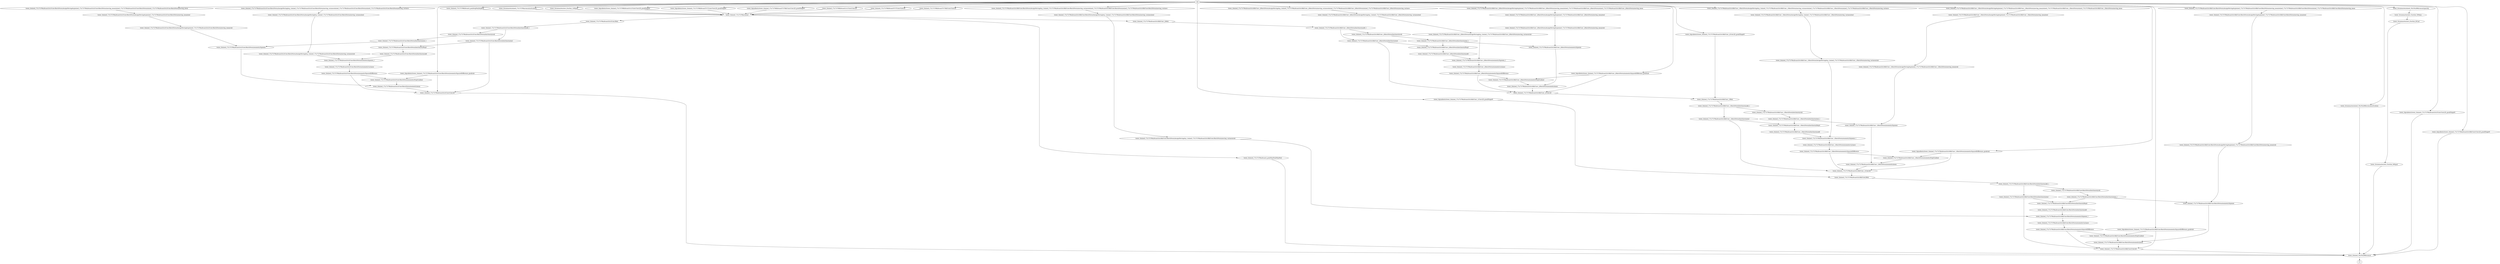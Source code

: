 digraph{
"tower_0/mixed_17x17x768a/branch3x3/Conv/Conv2D"->"tower_0/mixed_35x35x288b/concat"
"tower_0/mixed_17x17x768a/branch3x3/Conv/BatchNorm/moments/mean"->"tower_0/mixed_17x17x768a/branch3x3/Conv/Conv2D"
"tower_0/mixed_17x17x768a/branch3x3/Conv/BatchNorm/moments/StopGradient"->"tower_0/mixed_17x17x768a/branch3x3/Conv/BatchNorm/moments/mean"
"tower_0/mixed_17x17x768a/branch3x3/Conv/BatchNorm/moments/SquaredDifference"->"tower_0/mixed_17x17x768a/branch3x3/Conv/Conv2D"
"tower_0/mixed_17x17x768a/branch3x3/Conv/BatchNorm/moments/SquaredDifference"->"tower_0/mixed_17x17x768a/branch3x3/Conv/BatchNorm/moments/StopGradient"
"tower_0/mixed_17x17x768a/branch3x3/Conv/BatchNorm/moments/variance"->"tower_0/mixed_17x17x768a/branch3x3/Conv/BatchNorm/moments/SquaredDifference"
"tower_0/mixed_17x17x768a/branch3x3/Conv/BatchNorm/moments/Squeeze"->"tower_0/mixed_17x17x768a/branch3x3/Conv/BatchNorm/moments/mean"
"tower_0/mixed_17x17x768a/branch3x3/Conv/BatchNorm/moments/Squeeze_1"->"tower_0/mixed_17x17x768a/branch3x3/Conv/BatchNorm/moments/variance"
"tower_0/mixed_17x17x768a/branch3x3/Conv/BatchNorm/AssignMovingAvg/mixed_17x17x768a/branch3x3/Conv/BatchNorm/moving_mean/sub"->"tower_0/mixed_17x17x768a/branch3x3/Conv/BatchNorm/moments/Squeeze"
"tower_0/mixed_17x17x768a/branch3x3/Conv/BatchNorm/AssignMovingAvg/mixed_17x17x768a/branch3x3/Conv/BatchNorm/moving_mean/mul"->"tower_0/mixed_17x17x768a/branch3x3/Conv/BatchNorm/AssignMovingAvg/mixed_17x17x768a/branch3x3/Conv/BatchNorm/moving_mean/sub"
"tower_0/mixed_17x17x768a/branch3x3/Conv/BatchNorm/AssignMovingAvg/mixed_17x17x768a/branch3x3/Conv/BatchNorm/moving_mean/mixed_17x17x768a/branch3x3/Conv/BatchNorm/mixed_17x17x768a/branch3x3/Conv/BatchNorm/moving_mean"->"tower_0/mixed_17x17x768a/branch3x3/Conv/BatchNorm/AssignMovingAvg/mixed_17x17x768a/branch3x3/Conv/BatchNorm/moving_mean/mul"
"tower_0/mixed_17x17x768a/branch3x3/Conv/BatchNorm/AssignMovingAvg_1/mixed_17x17x768a/branch3x3/Conv/BatchNorm/moving_variance/sub"->"tower_0/mixed_17x17x768a/branch3x3/Conv/BatchNorm/moments/Squeeze_1"
"tower_0/mixed_17x17x768a/branch3x3/Conv/BatchNorm/AssignMovingAvg_1/mixed_17x17x768a/branch3x3/Conv/BatchNorm/moving_variance/mul"->"tower_0/mixed_17x17x768a/branch3x3/Conv/BatchNorm/AssignMovingAvg_1/mixed_17x17x768a/branch3x3/Conv/BatchNorm/moving_variance/sub"
"tower_0/mixed_17x17x768a/branch3x3/Conv/BatchNorm/AssignMovingAvg_1/mixed_17x17x768a/branch3x3/Conv/BatchNorm/moving_variance/mixed_17x17x768a/branch3x3/Conv/BatchNorm/mixed_17x17x768a/branch3x3/Conv/BatchNorm/moving_variance"->"tower_0/mixed_17x17x768a/branch3x3/Conv/BatchNorm/AssignMovingAvg_1/mixed_17x17x768a/branch3x3/Conv/BatchNorm/moving_variance/mul"
"tower_0/mixed_17x17x768a/branch3x3/Conv/BatchNorm/batchnorm/add"->"tower_0/mixed_17x17x768a/branch3x3/Conv/BatchNorm/moments/Squeeze_1"
"tower_0/mixed_17x17x768a/branch3x3/Conv/BatchNorm/batchnorm/Rsqrt"->"tower_0/mixed_17x17x768a/branch3x3/Conv/BatchNorm/batchnorm/add"
"tower_0/mixed_17x17x768a/branch3x3/Conv/BatchNorm/batchnorm/mul"->"tower_0/mixed_17x17x768a/branch3x3/Conv/Conv2D"
"tower_0/mixed_17x17x768a/branch3x3/Conv/BatchNorm/batchnorm/mul"->"tower_0/mixed_17x17x768a/branch3x3/Conv/BatchNorm/batchnorm/Rsqrt"
"tower_0/mixed_17x17x768a/branch3x3/Conv/BatchNorm/batchnorm/mul_1"->"tower_0/mixed_17x17x768a/branch3x3/Conv/BatchNorm/moments/Squeeze"
"tower_0/mixed_17x17x768a/branch3x3/Conv/BatchNorm/batchnorm/mul_1"->"tower_0/mixed_17x17x768a/branch3x3/Conv/BatchNorm/batchnorm/Rsqrt"
"tower_0/mixed_17x17x768a/branch3x3/Conv/BatchNorm/batchnorm/sub"->"tower_0/mixed_17x17x768a/branch3x3/Conv/BatchNorm/batchnorm/mul_1"
"tower_0/mixed_17x17x768a/branch3x3/Conv/BatchNorm/batchnorm/add_1"->"tower_0/mixed_17x17x768a/branch3x3/Conv/BatchNorm/batchnorm/mul"
"tower_0/mixed_17x17x768a/branch3x3/Conv/BatchNorm/batchnorm/add_1"->"tower_0/mixed_17x17x768a/branch3x3/Conv/BatchNorm/batchnorm/sub"
"tower_0/mixed_17x17x768a/branch3x3/Conv/Relu"->"tower_0/mixed_17x17x768a/branch3x3/Conv/BatchNorm/batchnorm/add_1"
"tower_0/mixed_17x17x768a/branch3x3dbl/Conv/Conv2D"->"tower_0/mixed_35x35x288b/concat"
"tower_0/mixed_17x17x768a/branch3x3dbl/Conv/BatchNorm/moments/mean"->"tower_0/mixed_17x17x768a/branch3x3dbl/Conv/Conv2D"
"tower_0/mixed_17x17x768a/branch3x3dbl/Conv/BatchNorm/moments/StopGradient"->"tower_0/mixed_17x17x768a/branch3x3dbl/Conv/BatchNorm/moments/mean"
"tower_0/mixed_17x17x768a/branch3x3dbl/Conv/BatchNorm/moments/SquaredDifference"->"tower_0/mixed_17x17x768a/branch3x3dbl/Conv/Conv2D"
"tower_0/mixed_17x17x768a/branch3x3dbl/Conv/BatchNorm/moments/SquaredDifference"->"tower_0/mixed_17x17x768a/branch3x3dbl/Conv/BatchNorm/moments/StopGradient"
"tower_0/mixed_17x17x768a/branch3x3dbl/Conv/BatchNorm/moments/variance"->"tower_0/mixed_17x17x768a/branch3x3dbl/Conv/BatchNorm/moments/SquaredDifference"
"tower_0/mixed_17x17x768a/branch3x3dbl/Conv/BatchNorm/moments/Squeeze"->"tower_0/mixed_17x17x768a/branch3x3dbl/Conv/BatchNorm/moments/mean"
"tower_0/mixed_17x17x768a/branch3x3dbl/Conv/BatchNorm/moments/Squeeze_1"->"tower_0/mixed_17x17x768a/branch3x3dbl/Conv/BatchNorm/moments/variance"
"tower_0/mixed_17x17x768a/branch3x3dbl/Conv/BatchNorm/AssignMovingAvg/mixed_17x17x768a/branch3x3dbl/Conv/BatchNorm/moving_mean/sub"->"tower_0/mixed_17x17x768a/branch3x3dbl/Conv/BatchNorm/moments/Squeeze"
"tower_0/mixed_17x17x768a/branch3x3dbl/Conv/BatchNorm/AssignMovingAvg/mixed_17x17x768a/branch3x3dbl/Conv/BatchNorm/moving_mean/mul"->"tower_0/mixed_17x17x768a/branch3x3dbl/Conv/BatchNorm/AssignMovingAvg/mixed_17x17x768a/branch3x3dbl/Conv/BatchNorm/moving_mean/sub"
"tower_0/mixed_17x17x768a/branch3x3dbl/Conv/BatchNorm/AssignMovingAvg/mixed_17x17x768a/branch3x3dbl/Conv/BatchNorm/moving_mean/mixed_17x17x768a/branch3x3dbl/Conv/BatchNorm/mixed_17x17x768a/branch3x3dbl/Conv/BatchNorm/moving_mean"->"tower_0/mixed_17x17x768a/branch3x3dbl/Conv/BatchNorm/AssignMovingAvg/mixed_17x17x768a/branch3x3dbl/Conv/BatchNorm/moving_mean/mul"
"tower_0/mixed_17x17x768a/branch3x3dbl/Conv/BatchNorm/AssignMovingAvg_1/mixed_17x17x768a/branch3x3dbl/Conv/BatchNorm/moving_variance/sub"->"tower_0/mixed_17x17x768a/branch3x3dbl/Conv/BatchNorm/moments/Squeeze_1"
"tower_0/mixed_17x17x768a/branch3x3dbl/Conv/BatchNorm/AssignMovingAvg_1/mixed_17x17x768a/branch3x3dbl/Conv/BatchNorm/moving_variance/mul"->"tower_0/mixed_17x17x768a/branch3x3dbl/Conv/BatchNorm/AssignMovingAvg_1/mixed_17x17x768a/branch3x3dbl/Conv/BatchNorm/moving_variance/sub"
"tower_0/mixed_17x17x768a/branch3x3dbl/Conv/BatchNorm/AssignMovingAvg_1/mixed_17x17x768a/branch3x3dbl/Conv/BatchNorm/moving_variance/mixed_17x17x768a/branch3x3dbl/Conv/BatchNorm/mixed_17x17x768a/branch3x3dbl/Conv/BatchNorm/moving_variance"->"tower_0/mixed_17x17x768a/branch3x3dbl/Conv/BatchNorm/AssignMovingAvg_1/mixed_17x17x768a/branch3x3dbl/Conv/BatchNorm/moving_variance/mul"
"tower_0/mixed_17x17x768a/branch3x3dbl/Conv/BatchNorm/batchnorm/add"->"tower_0/mixed_17x17x768a/branch3x3dbl/Conv/BatchNorm/moments/Squeeze_1"
"tower_0/mixed_17x17x768a/branch3x3dbl/Conv/BatchNorm/batchnorm/Rsqrt"->"tower_0/mixed_17x17x768a/branch3x3dbl/Conv/BatchNorm/batchnorm/add"
"tower_0/mixed_17x17x768a/branch3x3dbl/Conv/BatchNorm/batchnorm/mul"->"tower_0/mixed_17x17x768a/branch3x3dbl/Conv/Conv2D"
"tower_0/mixed_17x17x768a/branch3x3dbl/Conv/BatchNorm/batchnorm/mul"->"tower_0/mixed_17x17x768a/branch3x3dbl/Conv/BatchNorm/batchnorm/Rsqrt"
"tower_0/mixed_17x17x768a/branch3x3dbl/Conv/BatchNorm/batchnorm/mul_1"->"tower_0/mixed_17x17x768a/branch3x3dbl/Conv/BatchNorm/moments/Squeeze"
"tower_0/mixed_17x17x768a/branch3x3dbl/Conv/BatchNorm/batchnorm/mul_1"->"tower_0/mixed_17x17x768a/branch3x3dbl/Conv/BatchNorm/batchnorm/Rsqrt"
"tower_0/mixed_17x17x768a/branch3x3dbl/Conv/BatchNorm/batchnorm/sub"->"tower_0/mixed_17x17x768a/branch3x3dbl/Conv/BatchNorm/batchnorm/mul_1"
"tower_0/mixed_17x17x768a/branch3x3dbl/Conv/BatchNorm/batchnorm/add_1"->"tower_0/mixed_17x17x768a/branch3x3dbl/Conv/BatchNorm/batchnorm/mul"
"tower_0/mixed_17x17x768a/branch3x3dbl/Conv/BatchNorm/batchnorm/add_1"->"tower_0/mixed_17x17x768a/branch3x3dbl/Conv/BatchNorm/batchnorm/sub"
"tower_0/mixed_17x17x768a/branch3x3dbl/Conv/Relu"->"tower_0/mixed_17x17x768a/branch3x3dbl/Conv/BatchNorm/batchnorm/add_1"
"tower_0/mixed_17x17x768a/branch3x3dbl/Conv_1/Conv2D"->"tower_0/mixed_17x17x768a/branch3x3dbl/Conv/Relu"
"tower_0/mixed_17x17x768a/branch3x3dbl/Conv_1/BatchNorm/moments/mean"->"tower_0/mixed_17x17x768a/branch3x3dbl/Conv_1/Conv2D"
"tower_0/mixed_17x17x768a/branch3x3dbl/Conv_1/BatchNorm/moments/StopGradient"->"tower_0/mixed_17x17x768a/branch3x3dbl/Conv_1/BatchNorm/moments/mean"
"tower_0/mixed_17x17x768a/branch3x3dbl/Conv_1/BatchNorm/moments/SquaredDifference"->"tower_0/mixed_17x17x768a/branch3x3dbl/Conv_1/Conv2D"
"tower_0/mixed_17x17x768a/branch3x3dbl/Conv_1/BatchNorm/moments/SquaredDifference"->"tower_0/mixed_17x17x768a/branch3x3dbl/Conv_1/BatchNorm/moments/StopGradient"
"tower_0/mixed_17x17x768a/branch3x3dbl/Conv_1/BatchNorm/moments/variance"->"tower_0/mixed_17x17x768a/branch3x3dbl/Conv_1/BatchNorm/moments/SquaredDifference"
"tower_0/mixed_17x17x768a/branch3x3dbl/Conv_1/BatchNorm/moments/Squeeze"->"tower_0/mixed_17x17x768a/branch3x3dbl/Conv_1/BatchNorm/moments/mean"
"tower_0/mixed_17x17x768a/branch3x3dbl/Conv_1/BatchNorm/moments/Squeeze_1"->"tower_0/mixed_17x17x768a/branch3x3dbl/Conv_1/BatchNorm/moments/variance"
"tower_0/mixed_17x17x768a/branch3x3dbl/Conv_1/BatchNorm/AssignMovingAvg/mixed_17x17x768a/branch3x3dbl/Conv_1/BatchNorm/moving_mean/sub"->"tower_0/mixed_17x17x768a/branch3x3dbl/Conv_1/BatchNorm/moments/Squeeze"
"tower_0/mixed_17x17x768a/branch3x3dbl/Conv_1/BatchNorm/AssignMovingAvg/mixed_17x17x768a/branch3x3dbl/Conv_1/BatchNorm/moving_mean/mul"->"tower_0/mixed_17x17x768a/branch3x3dbl/Conv_1/BatchNorm/AssignMovingAvg/mixed_17x17x768a/branch3x3dbl/Conv_1/BatchNorm/moving_mean/sub"
"tower_0/mixed_17x17x768a/branch3x3dbl/Conv_1/BatchNorm/AssignMovingAvg/mixed_17x17x768a/branch3x3dbl/Conv_1/BatchNorm/moving_mean/mixed_17x17x768a/branch3x3dbl/Conv_1/BatchNorm/mixed_17x17x768a/branch3x3dbl/Conv_1/BatchNorm/moving_mean"->"tower_0/mixed_17x17x768a/branch3x3dbl/Conv_1/BatchNorm/AssignMovingAvg/mixed_17x17x768a/branch3x3dbl/Conv_1/BatchNorm/moving_mean/mul"
"tower_0/mixed_17x17x768a/branch3x3dbl/Conv_1/BatchNorm/AssignMovingAvg_1/mixed_17x17x768a/branch3x3dbl/Conv_1/BatchNorm/moving_variance/sub"->"tower_0/mixed_17x17x768a/branch3x3dbl/Conv_1/BatchNorm/moments/Squeeze_1"
"tower_0/mixed_17x17x768a/branch3x3dbl/Conv_1/BatchNorm/AssignMovingAvg_1/mixed_17x17x768a/branch3x3dbl/Conv_1/BatchNorm/moving_variance/mul"->"tower_0/mixed_17x17x768a/branch3x3dbl/Conv_1/BatchNorm/AssignMovingAvg_1/mixed_17x17x768a/branch3x3dbl/Conv_1/BatchNorm/moving_variance/sub"
"tower_0/mixed_17x17x768a/branch3x3dbl/Conv_1/BatchNorm/AssignMovingAvg_1/mixed_17x17x768a/branch3x3dbl/Conv_1/BatchNorm/moving_variance/mixed_17x17x768a/branch3x3dbl/Conv_1/BatchNorm/mixed_17x17x768a/branch3x3dbl/Conv_1/BatchNorm/moving_variance"->"tower_0/mixed_17x17x768a/branch3x3dbl/Conv_1/BatchNorm/AssignMovingAvg_1/mixed_17x17x768a/branch3x3dbl/Conv_1/BatchNorm/moving_variance/mul"
"tower_0/mixed_17x17x768a/branch3x3dbl/Conv_1/BatchNorm/batchnorm/add"->"tower_0/mixed_17x17x768a/branch3x3dbl/Conv_1/BatchNorm/moments/Squeeze_1"
"tower_0/mixed_17x17x768a/branch3x3dbl/Conv_1/BatchNorm/batchnorm/Rsqrt"->"tower_0/mixed_17x17x768a/branch3x3dbl/Conv_1/BatchNorm/batchnorm/add"
"tower_0/mixed_17x17x768a/branch3x3dbl/Conv_1/BatchNorm/batchnorm/mul"->"tower_0/mixed_17x17x768a/branch3x3dbl/Conv_1/Conv2D"
"tower_0/mixed_17x17x768a/branch3x3dbl/Conv_1/BatchNorm/batchnorm/mul"->"tower_0/mixed_17x17x768a/branch3x3dbl/Conv_1/BatchNorm/batchnorm/Rsqrt"
"tower_0/mixed_17x17x768a/branch3x3dbl/Conv_1/BatchNorm/batchnorm/mul_1"->"tower_0/mixed_17x17x768a/branch3x3dbl/Conv_1/BatchNorm/moments/Squeeze"
"tower_0/mixed_17x17x768a/branch3x3dbl/Conv_1/BatchNorm/batchnorm/mul_1"->"tower_0/mixed_17x17x768a/branch3x3dbl/Conv_1/BatchNorm/batchnorm/Rsqrt"
"tower_0/mixed_17x17x768a/branch3x3dbl/Conv_1/BatchNorm/batchnorm/sub"->"tower_0/mixed_17x17x768a/branch3x3dbl/Conv_1/BatchNorm/batchnorm/mul_1"
"tower_0/mixed_17x17x768a/branch3x3dbl/Conv_1/BatchNorm/batchnorm/add_1"->"tower_0/mixed_17x17x768a/branch3x3dbl/Conv_1/BatchNorm/batchnorm/mul"
"tower_0/mixed_17x17x768a/branch3x3dbl/Conv_1/BatchNorm/batchnorm/add_1"->"tower_0/mixed_17x17x768a/branch3x3dbl/Conv_1/BatchNorm/batchnorm/sub"
"tower_0/mixed_17x17x768a/branch3x3dbl/Conv_1/Relu"->"tower_0/mixed_17x17x768a/branch3x3dbl/Conv_1/BatchNorm/batchnorm/add_1"
"tower_0/mixed_17x17x768a/branch3x3dbl/Conv_2/Conv2D"->"tower_0/mixed_17x17x768a/branch3x3dbl/Conv_1/Relu"
"tower_0/mixed_17x17x768a/branch3x3dbl/Conv_2/BatchNorm/moments/mean"->"tower_0/mixed_17x17x768a/branch3x3dbl/Conv_2/Conv2D"
"tower_0/mixed_17x17x768a/branch3x3dbl/Conv_2/BatchNorm/moments/StopGradient"->"tower_0/mixed_17x17x768a/branch3x3dbl/Conv_2/BatchNorm/moments/mean"
"tower_0/mixed_17x17x768a/branch3x3dbl/Conv_2/BatchNorm/moments/SquaredDifference"->"tower_0/mixed_17x17x768a/branch3x3dbl/Conv_2/Conv2D"
"tower_0/mixed_17x17x768a/branch3x3dbl/Conv_2/BatchNorm/moments/SquaredDifference"->"tower_0/mixed_17x17x768a/branch3x3dbl/Conv_2/BatchNorm/moments/StopGradient"
"tower_0/mixed_17x17x768a/branch3x3dbl/Conv_2/BatchNorm/moments/variance"->"tower_0/mixed_17x17x768a/branch3x3dbl/Conv_2/BatchNorm/moments/SquaredDifference"
"tower_0/mixed_17x17x768a/branch3x3dbl/Conv_2/BatchNorm/moments/Squeeze"->"tower_0/mixed_17x17x768a/branch3x3dbl/Conv_2/BatchNorm/moments/mean"
"tower_0/mixed_17x17x768a/branch3x3dbl/Conv_2/BatchNorm/moments/Squeeze_1"->"tower_0/mixed_17x17x768a/branch3x3dbl/Conv_2/BatchNorm/moments/variance"
"tower_0/mixed_17x17x768a/branch3x3dbl/Conv_2/BatchNorm/AssignMovingAvg/mixed_17x17x768a/branch3x3dbl/Conv_2/BatchNorm/moving_mean/sub"->"tower_0/mixed_17x17x768a/branch3x3dbl/Conv_2/BatchNorm/moments/Squeeze"
"tower_0/mixed_17x17x768a/branch3x3dbl/Conv_2/BatchNorm/AssignMovingAvg/mixed_17x17x768a/branch3x3dbl/Conv_2/BatchNorm/moving_mean/mul"->"tower_0/mixed_17x17x768a/branch3x3dbl/Conv_2/BatchNorm/AssignMovingAvg/mixed_17x17x768a/branch3x3dbl/Conv_2/BatchNorm/moving_mean/sub"
"tower_0/mixed_17x17x768a/branch3x3dbl/Conv_2/BatchNorm/AssignMovingAvg/mixed_17x17x768a/branch3x3dbl/Conv_2/BatchNorm/moving_mean/mixed_17x17x768a/branch3x3dbl/Conv_2/BatchNorm/mixed_17x17x768a/branch3x3dbl/Conv_2/BatchNorm/moving_mean"->"tower_0/mixed_17x17x768a/branch3x3dbl/Conv_2/BatchNorm/AssignMovingAvg/mixed_17x17x768a/branch3x3dbl/Conv_2/BatchNorm/moving_mean/mul"
"tower_0/mixed_17x17x768a/branch3x3dbl/Conv_2/BatchNorm/AssignMovingAvg_1/mixed_17x17x768a/branch3x3dbl/Conv_2/BatchNorm/moving_variance/sub"->"tower_0/mixed_17x17x768a/branch3x3dbl/Conv_2/BatchNorm/moments/Squeeze_1"
"tower_0/mixed_17x17x768a/branch3x3dbl/Conv_2/BatchNorm/AssignMovingAvg_1/mixed_17x17x768a/branch3x3dbl/Conv_2/BatchNorm/moving_variance/mul"->"tower_0/mixed_17x17x768a/branch3x3dbl/Conv_2/BatchNorm/AssignMovingAvg_1/mixed_17x17x768a/branch3x3dbl/Conv_2/BatchNorm/moving_variance/sub"
"tower_0/mixed_17x17x768a/branch3x3dbl/Conv_2/BatchNorm/AssignMovingAvg_1/mixed_17x17x768a/branch3x3dbl/Conv_2/BatchNorm/moving_variance/mixed_17x17x768a/branch3x3dbl/Conv_2/BatchNorm/mixed_17x17x768a/branch3x3dbl/Conv_2/BatchNorm/moving_variance"->"tower_0/mixed_17x17x768a/branch3x3dbl/Conv_2/BatchNorm/AssignMovingAvg_1/mixed_17x17x768a/branch3x3dbl/Conv_2/BatchNorm/moving_variance/mul"
"tower_0/mixed_17x17x768a/branch3x3dbl/Conv_2/BatchNorm/batchnorm/add"->"tower_0/mixed_17x17x768a/branch3x3dbl/Conv_2/BatchNorm/moments/Squeeze_1"
"tower_0/mixed_17x17x768a/branch3x3dbl/Conv_2/BatchNorm/batchnorm/Rsqrt"->"tower_0/mixed_17x17x768a/branch3x3dbl/Conv_2/BatchNorm/batchnorm/add"
"tower_0/mixed_17x17x768a/branch3x3dbl/Conv_2/BatchNorm/batchnorm/mul"->"tower_0/mixed_17x17x768a/branch3x3dbl/Conv_2/Conv2D"
"tower_0/mixed_17x17x768a/branch3x3dbl/Conv_2/BatchNorm/batchnorm/mul"->"tower_0/mixed_17x17x768a/branch3x3dbl/Conv_2/BatchNorm/batchnorm/Rsqrt"
"tower_0/mixed_17x17x768a/branch3x3dbl/Conv_2/BatchNorm/batchnorm/mul_1"->"tower_0/mixed_17x17x768a/branch3x3dbl/Conv_2/BatchNorm/moments/Squeeze"
"tower_0/mixed_17x17x768a/branch3x3dbl/Conv_2/BatchNorm/batchnorm/mul_1"->"tower_0/mixed_17x17x768a/branch3x3dbl/Conv_2/BatchNorm/batchnorm/Rsqrt"
"tower_0/mixed_17x17x768a/branch3x3dbl/Conv_2/BatchNorm/batchnorm/sub"->"tower_0/mixed_17x17x768a/branch3x3dbl/Conv_2/BatchNorm/batchnorm/mul_1"
"tower_0/mixed_17x17x768a/branch3x3dbl/Conv_2/BatchNorm/batchnorm/add_1"->"tower_0/mixed_17x17x768a/branch3x3dbl/Conv_2/BatchNorm/batchnorm/mul"
"tower_0/mixed_17x17x768a/branch3x3dbl/Conv_2/BatchNorm/batchnorm/add_1"->"tower_0/mixed_17x17x768a/branch3x3dbl/Conv_2/BatchNorm/batchnorm/sub"
"tower_0/mixed_17x17x768a/branch3x3dbl/Conv_2/Relu"->"tower_0/mixed_17x17x768a/branch3x3dbl/Conv_2/BatchNorm/batchnorm/add_1"
"tower_0/mixed_17x17x768a/branch_pool/MaxPool/MaxPool"->"tower_0/mixed_35x35x288b/concat"
"tower_0/mixed_17x17x768a/concat"->"tower_0/mixed_17x17x768a/branch3x3/Conv/Relu"
"tower_0/mixed_17x17x768a/concat"->"tower_0/mixed_17x17x768a/branch3x3dbl/Conv_2/Relu"
"tower_0/mixed_17x17x768a/concat"->"tower_0/mixed_17x17x768a/branch_pool/MaxPool/MaxPool"
"tower_0/mixed_17x17x768b/branch1x1/Conv/Conv2D"->"tower_0/mixed_17x17x768a/concat"
"tower_0/mixed_17x17x768b/branch7x7/Conv/Conv2D"->"tower_0/mixed_17x17x768a/concat"
"tower_0/mixed_17x17x768b/branch7x7dbl/Conv/Conv2D"->"tower_0/mixed_17x17x768a/concat"
"tower_0/mixed_17x17x768b/branch_pool/AvgPool/AvgPool"->"tower_0/mixed_17x17x768a/concat"
"tower_0/summaries/mixed_35x35x288b/concat/activations"->"tower_0/mixed_35x35x288b/concat"
"tower_0/summaries/zero_fraction_9/Equal"->"tower_0/mixed_35x35x288b/concat"
"tower_0/summaries/zero_fraction_9/Cast"->"tower_0/summaries/zero_fraction_9/Equal"
"tower_0/summaries/zero_fraction_9/Mean"->"tower_0/summaries/zero_fraction_9/Cast"
"tower_0/summaries/mixed_35x35x288b/concat/sparsity"->"tower_0/summaries/zero_fraction_9/Mean"
"tower_0/summaries/mixed_17x17x768a/concat/activations"->"tower_0/mixed_17x17x768a/concat"
"tower_0/summaries/zero_fraction_10/Equal"->"tower_0/mixed_17x17x768a/concat"
"tower_0/gradients/tower_0/mixed_17x17x768b/branch1x1/Conv/Conv2D_grad/ShapeN"->"tower_0/mixed_17x17x768a/concat"
"tower_0/gradients/tower_0/mixed_17x17x768b/branch7x7/Conv/Conv2D_grad/ShapeN"->"tower_0/mixed_17x17x768a/concat"
"tower_0/gradients/tower_0/mixed_17x17x768b/branch7x7dbl/Conv/Conv2D_grad/ShapeN"->"tower_0/mixed_17x17x768a/concat"
"tower_0/gradients/tower_0/mixed_17x17x768a/branch3x3/Conv/BatchNorm/moments/SquaredDifference_grad/sub"->"tower_0/mixed_17x17x768a/branch3x3/Conv/Conv2D"
"tower_0/gradients/tower_0/mixed_17x17x768a/branch3x3/Conv/BatchNorm/moments/SquaredDifference_grad/sub"->"tower_0/mixed_17x17x768a/branch3x3/Conv/BatchNorm/moments/StopGradient"
"tower_0/gradients/tower_0/mixed_17x17x768a/branch3x3dbl/Conv_2/BatchNorm/moments/SquaredDifference_grad/sub"->"tower_0/mixed_17x17x768a/branch3x3dbl/Conv_2/Conv2D"
"tower_0/gradients/tower_0/mixed_17x17x768a/branch3x3dbl/Conv_2/BatchNorm/moments/SquaredDifference_grad/sub"->"tower_0/mixed_17x17x768a/branch3x3dbl/Conv_2/BatchNorm/moments/StopGradient"
"tower_0/gradients/tower_0/mixed_17x17x768a/branch3x3/Conv/Conv2D_grad/ShapeN"->"tower_0/mixed_35x35x288b/concat"
"tower_0/gradients/tower_0/mixed_17x17x768a/branch3x3dbl/Conv_2/Conv2D_grad/ShapeN"->"tower_0/mixed_17x17x768a/branch3x3dbl/Conv_1/Relu"
"tower_0/gradients/tower_0/mixed_17x17x768a/branch3x3dbl/Conv_1/BatchNorm/moments/SquaredDifference_grad/sub"->"tower_0/mixed_17x17x768a/branch3x3dbl/Conv_1/Conv2D"
"tower_0/gradients/tower_0/mixed_17x17x768a/branch3x3dbl/Conv_1/BatchNorm/moments/SquaredDifference_grad/sub"->"tower_0/mixed_17x17x768a/branch3x3dbl/Conv_1/BatchNorm/moments/StopGradient"
"tower_0/gradients/tower_0/mixed_17x17x768a/branch3x3dbl/Conv_1/Conv2D_grad/ShapeN"->"tower_0/mixed_17x17x768a/branch3x3dbl/Conv/Relu"
"tower_0/gradients/tower_0/mixed_17x17x768a/branch3x3dbl/Conv/BatchNorm/moments/SquaredDifference_grad/sub"->"tower_0/mixed_17x17x768a/branch3x3dbl/Conv/Conv2D"
"tower_0/gradients/tower_0/mixed_17x17x768a/branch3x3dbl/Conv/BatchNorm/moments/SquaredDifference_grad/sub"->"tower_0/mixed_17x17x768a/branch3x3dbl/Conv/BatchNorm/moments/StopGradient"
"tower_0/gradients/tower_0/mixed_17x17x768a/branch3x3dbl/Conv/Conv2D_grad/ShapeN"->"tower_0/mixed_35x35x288b/concat"
"tower_0/mixed_35x35x288b/concat"->"src"
"snk"->"tower_0/mixed_17x17x768a/branch3x3/Conv/BatchNorm/AssignMovingAvg/mixed_17x17x768a/branch3x3/Conv/BatchNorm/moving_mean/mixed_17x17x768a/branch3x3/Conv/BatchNorm/mixed_17x17x768a/branch3x3/Conv/BatchNorm/moving_mean"
"snk"->"tower_0/mixed_17x17x768a/branch3x3/Conv/BatchNorm/AssignMovingAvg_1/mixed_17x17x768a/branch3x3/Conv/BatchNorm/moving_variance/mixed_17x17x768a/branch3x3/Conv/BatchNorm/mixed_17x17x768a/branch3x3/Conv/BatchNorm/moving_variance"
"snk"->"tower_0/mixed_17x17x768a/branch3x3dbl/Conv/BatchNorm/AssignMovingAvg/mixed_17x17x768a/branch3x3dbl/Conv/BatchNorm/moving_mean/mixed_17x17x768a/branch3x3dbl/Conv/BatchNorm/mixed_17x17x768a/branch3x3dbl/Conv/BatchNorm/moving_mean"
"snk"->"tower_0/mixed_17x17x768a/branch3x3dbl/Conv/BatchNorm/AssignMovingAvg_1/mixed_17x17x768a/branch3x3dbl/Conv/BatchNorm/moving_variance/mixed_17x17x768a/branch3x3dbl/Conv/BatchNorm/mixed_17x17x768a/branch3x3dbl/Conv/BatchNorm/moving_variance"
"snk"->"tower_0/mixed_17x17x768a/branch3x3dbl/Conv_1/BatchNorm/AssignMovingAvg/mixed_17x17x768a/branch3x3dbl/Conv_1/BatchNorm/moving_mean/mixed_17x17x768a/branch3x3dbl/Conv_1/BatchNorm/mixed_17x17x768a/branch3x3dbl/Conv_1/BatchNorm/moving_mean"
"snk"->"tower_0/mixed_17x17x768a/branch3x3dbl/Conv_1/BatchNorm/AssignMovingAvg_1/mixed_17x17x768a/branch3x3dbl/Conv_1/BatchNorm/moving_variance/mixed_17x17x768a/branch3x3dbl/Conv_1/BatchNorm/mixed_17x17x768a/branch3x3dbl/Conv_1/BatchNorm/moving_variance"
"snk"->"tower_0/mixed_17x17x768a/branch3x3dbl/Conv_2/BatchNorm/AssignMovingAvg/mixed_17x17x768a/branch3x3dbl/Conv_2/BatchNorm/moving_mean/mixed_17x17x768a/branch3x3dbl/Conv_2/BatchNorm/mixed_17x17x768a/branch3x3dbl/Conv_2/BatchNorm/moving_mean"
"snk"->"tower_0/mixed_17x17x768a/branch3x3dbl/Conv_2/BatchNorm/AssignMovingAvg_1/mixed_17x17x768a/branch3x3dbl/Conv_2/BatchNorm/moving_variance/mixed_17x17x768a/branch3x3dbl/Conv_2/BatchNorm/mixed_17x17x768a/branch3x3dbl/Conv_2/BatchNorm/moving_variance"
"snk"->"tower_0/mixed_17x17x768b/branch1x1/Conv/Conv2D"
"snk"->"tower_0/mixed_17x17x768b/branch7x7/Conv/Conv2D"
"snk"->"tower_0/mixed_17x17x768b/branch7x7dbl/Conv/Conv2D"
"snk"->"tower_0/mixed_17x17x768b/branch_pool/AvgPool/AvgPool"
"snk"->"tower_0/summaries/mixed_35x35x288b/concat/activations"
"snk"->"tower_0/summaries/mixed_35x35x288b/concat/sparsity"
"snk"->"tower_0/summaries/mixed_17x17x768a/concat/activations"
"snk"->"tower_0/summaries/zero_fraction_10/Equal"
"snk"->"tower_0/gradients/tower_0/mixed_17x17x768b/branch1x1/Conv/Conv2D_grad/ShapeN"
"snk"->"tower_0/gradients/tower_0/mixed_17x17x768b/branch7x7/Conv/Conv2D_grad/ShapeN"
"snk"->"tower_0/gradients/tower_0/mixed_17x17x768b/branch7x7dbl/Conv/Conv2D_grad/ShapeN"
"snk"->"tower_0/gradients/tower_0/mixed_17x17x768a/branch3x3/Conv/BatchNorm/moments/SquaredDifference_grad/sub"
"snk"->"tower_0/gradients/tower_0/mixed_17x17x768a/branch3x3dbl/Conv_2/BatchNorm/moments/SquaredDifference_grad/sub"
"snk"->"tower_0/gradients/tower_0/mixed_17x17x768a/branch3x3/Conv/Conv2D_grad/ShapeN"
"snk"->"tower_0/gradients/tower_0/mixed_17x17x768a/branch3x3dbl/Conv_2/Conv2D_grad/ShapeN"
"snk"->"tower_0/gradients/tower_0/mixed_17x17x768a/branch3x3dbl/Conv_1/BatchNorm/moments/SquaredDifference_grad/sub"
"snk"->"tower_0/gradients/tower_0/mixed_17x17x768a/branch3x3dbl/Conv_1/Conv2D_grad/ShapeN"
"snk"->"tower_0/gradients/tower_0/mixed_17x17x768a/branch3x3dbl/Conv/BatchNorm/moments/SquaredDifference_grad/sub"
"snk"->"tower_0/gradients/tower_0/mixed_17x17x768a/branch3x3dbl/Conv/Conv2D_grad/ShapeN"
}